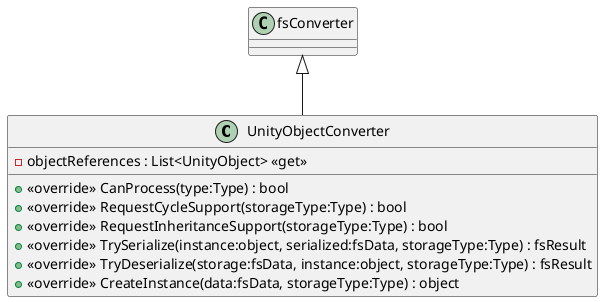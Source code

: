 @startuml
class UnityObjectConverter {
    - objectReferences : List<UnityObject> <<get>>
    + <<override>> CanProcess(type:Type) : bool
    + <<override>> RequestCycleSupport(storageType:Type) : bool
    + <<override>> RequestInheritanceSupport(storageType:Type) : bool
    + <<override>> TrySerialize(instance:object, serialized:fsData, storageType:Type) : fsResult
    + <<override>> TryDeserialize(storage:fsData, instance:object, storageType:Type) : fsResult
    + <<override>> CreateInstance(data:fsData, storageType:Type) : object
}
fsConverter <|-- UnityObjectConverter
@enduml
